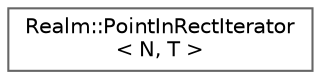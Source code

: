digraph "Graphical Class Hierarchy"
{
 // LATEX_PDF_SIZE
  bgcolor="transparent";
  edge [fontname=Helvetica,fontsize=10,labelfontname=Helvetica,labelfontsize=10];
  node [fontname=Helvetica,fontsize=10,shape=box,height=0.2,width=0.4];
  rankdir="LR";
  Node0 [id="Node000000",label="Realm::PointInRectIterator\l\< N, T \>",height=0.2,width=0.4,color="grey40", fillcolor="white", style="filled",URL="$classRealm_1_1PointInRectIterator.html",tooltip=" "];
}
